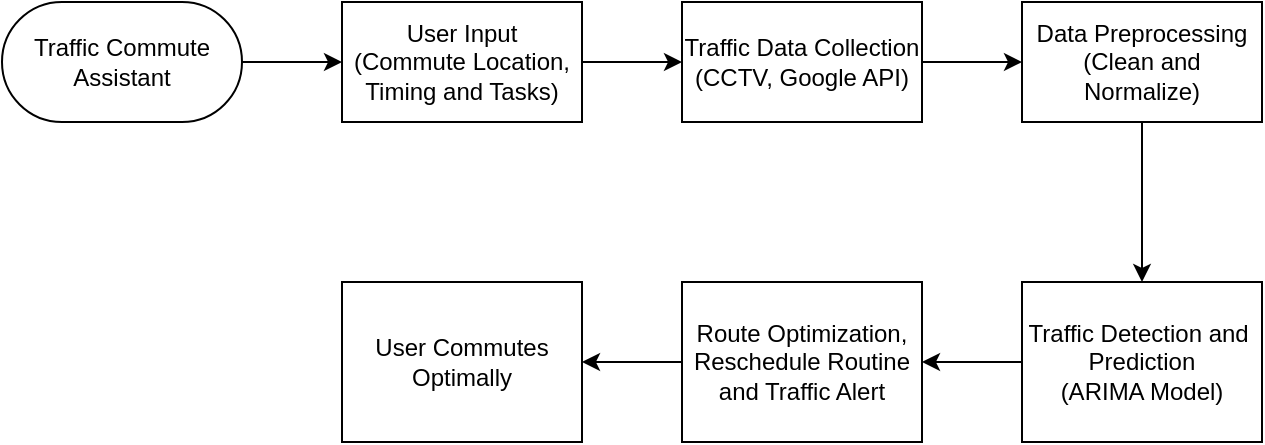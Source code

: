 <mxfile>
    <diagram id="jjWOQW4J9pgH-sLiMa1v" name="Page-1">
        <mxGraphModel dx="832" dy="467" grid="1" gridSize="10" guides="1" tooltips="1" connect="1" arrows="1" fold="1" page="1" pageScale="1" pageWidth="850" pageHeight="1100" math="0" shadow="0">
            <root>
                <mxCell id="0"/>
                <mxCell id="1" parent="0"/>
                <mxCell id="10" style="edgeStyle=none;html=1;entryX=0;entryY=0.5;entryDx=0;entryDy=0;" edge="1" parent="1" source="3" target="4">
                    <mxGeometry relative="1" as="geometry"/>
                </mxCell>
                <mxCell id="3" value="Traffic Commute&lt;br&gt;Assistant" style="rounded=1;whiteSpace=wrap;html=1;arcSize=50;" vertex="1" parent="1">
                    <mxGeometry x="100" y="100" width="120" height="60" as="geometry"/>
                </mxCell>
                <mxCell id="11" style="edgeStyle=none;html=1;entryX=0;entryY=0.5;entryDx=0;entryDy=0;" edge="1" parent="1" source="4" target="5">
                    <mxGeometry relative="1" as="geometry"/>
                </mxCell>
                <mxCell id="4" value="User Input&lt;br&gt;(Commute Location,&lt;br&gt;Timing and Tasks)" style="rounded=0;whiteSpace=wrap;html=1;" vertex="1" parent="1">
                    <mxGeometry x="270" y="100" width="120" height="60" as="geometry"/>
                </mxCell>
                <mxCell id="12" style="edgeStyle=none;html=1;entryX=0;entryY=0.5;entryDx=0;entryDy=0;" edge="1" parent="1" source="5" target="6">
                    <mxGeometry relative="1" as="geometry"/>
                </mxCell>
                <mxCell id="5" value="Traffic Data Collection&lt;br&gt;(CCTV, Google API)" style="rounded=0;whiteSpace=wrap;html=1;" vertex="1" parent="1">
                    <mxGeometry x="440" y="100" width="120" height="60" as="geometry"/>
                </mxCell>
                <mxCell id="13" style="edgeStyle=none;html=1;entryX=0.5;entryY=0;entryDx=0;entryDy=0;" edge="1" parent="1" source="6" target="7">
                    <mxGeometry relative="1" as="geometry"/>
                </mxCell>
                <mxCell id="6" value="Data Preprocessing&lt;br&gt;(Clean and Normalize)" style="rounded=0;whiteSpace=wrap;html=1;" vertex="1" parent="1">
                    <mxGeometry x="610" y="100" width="120" height="60" as="geometry"/>
                </mxCell>
                <mxCell id="14" style="edgeStyle=none;html=1;entryX=1;entryY=0.5;entryDx=0;entryDy=0;" edge="1" parent="1" source="7" target="8">
                    <mxGeometry relative="1" as="geometry"/>
                </mxCell>
                <mxCell id="7" value="Traffic Detection and&amp;nbsp;&lt;br&gt;Prediction&lt;br&gt;(ARIMA Model)" style="rounded=0;whiteSpace=wrap;html=1;" vertex="1" parent="1">
                    <mxGeometry x="610" y="240" width="120" height="80" as="geometry"/>
                </mxCell>
                <mxCell id="15" style="edgeStyle=none;html=1;" edge="1" parent="1" source="8" target="9">
                    <mxGeometry relative="1" as="geometry"/>
                </mxCell>
                <mxCell id="8" value="Route Optimization,&lt;br&gt;Reschedule Routine&lt;br&gt;and Traffic Alert" style="rounded=0;whiteSpace=wrap;html=1;" vertex="1" parent="1">
                    <mxGeometry x="440" y="240" width="120" height="80" as="geometry"/>
                </mxCell>
                <mxCell id="9" value="User Commutes&lt;br&gt;Optimally" style="rounded=0;whiteSpace=wrap;html=1;" vertex="1" parent="1">
                    <mxGeometry x="270" y="240" width="120" height="80" as="geometry"/>
                </mxCell>
            </root>
        </mxGraphModel>
    </diagram>
</mxfile>